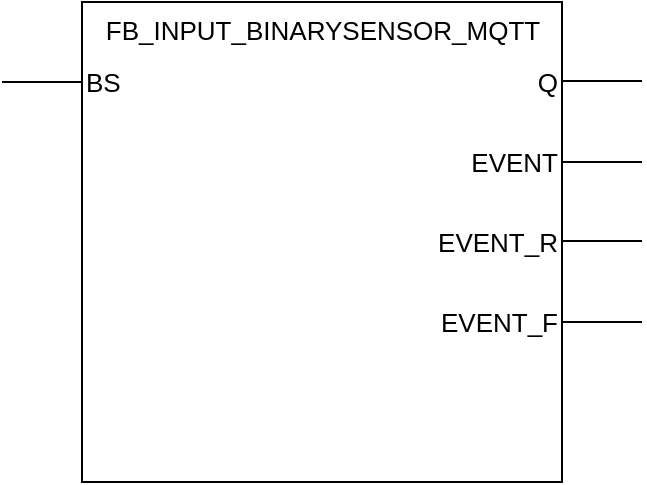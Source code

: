 <mxfile version="10.8.0" type="device"><diagram id="FV2jeNOKKN2BWKF91_h7" name="Page-1"><mxGraphModel dx="404" dy="222" grid="1" gridSize="10" guides="1" tooltips="1" connect="1" arrows="1" fold="1" page="1" pageScale="1" pageWidth="850" pageHeight="1100" math="0" shadow="0"><root><mxCell id="0"/><mxCell id="1" parent="0"/><mxCell id="mZ0GKIm6EXO_5jk5_k25-1" value="" style="whiteSpace=wrap;html=1;aspect=fixed;" parent="1" vertex="1"><mxGeometry x="160" y="200" width="240" height="240" as="geometry"/></mxCell><mxCell id="mZ0GKIm6EXO_5jk5_k25-2" value="&lt;div&gt;&lt;div&gt;&lt;span&gt;FB_INPUT_BINARYSENSOR_MQTT&lt;/span&gt;&lt;/div&gt;&lt;/div&gt;" style="text;html=1;align=center;fontSize=13;" parent="1" vertex="1"><mxGeometry x="175" y="200" width="210" height="30" as="geometry"/></mxCell><mxCell id="mZ0GKIm6EXO_5jk5_k25-3" value="" style="endArrow=none;html=1;fontSize=13;" parent="1" edge="1"><mxGeometry width="50" height="50" relative="1" as="geometry"><mxPoint x="120" y="240" as="sourcePoint"/><mxPoint x="160" y="240" as="targetPoint"/><Array as="points"><mxPoint x="120" y="240"/></Array></mxGeometry></mxCell><mxCell id="mZ0GKIm6EXO_5jk5_k25-4" value="BS" style="text;html=1;strokeColor=none;fillColor=none;align=left;verticalAlign=middle;whiteSpace=wrap;rounded=0;fontSize=13;" parent="1" vertex="1"><mxGeometry x="160" y="230" width="80" height="20" as="geometry"/></mxCell><mxCell id="mZ0GKIm6EXO_5jk5_k25-5" value="" style="endArrow=none;html=1;fontSize=13;" parent="1" edge="1"><mxGeometry width="50" height="50" relative="1" as="geometry"><mxPoint x="400" y="239.5" as="sourcePoint"/><mxPoint x="440" y="239.5" as="targetPoint"/><Array as="points"><mxPoint x="400" y="239.5"/></Array></mxGeometry></mxCell><mxCell id="mZ0GKIm6EXO_5jk5_k25-6" value="" style="endArrow=none;html=1;fontSize=13;" parent="1" edge="1"><mxGeometry width="50" height="50" relative="1" as="geometry"><mxPoint x="400" y="280" as="sourcePoint"/><mxPoint x="440" y="280" as="targetPoint"/><Array as="points"><mxPoint x="400" y="280"/></Array></mxGeometry></mxCell><mxCell id="mZ0GKIm6EXO_5jk5_k25-7" value="" style="endArrow=none;html=1;fontSize=13;" parent="1" edge="1"><mxGeometry width="50" height="50" relative="1" as="geometry"><mxPoint x="400" y="319.5" as="sourcePoint"/><mxPoint x="440" y="319.5" as="targetPoint"/><Array as="points"><mxPoint x="400" y="319.5"/></Array></mxGeometry></mxCell><mxCell id="mZ0GKIm6EXO_5jk5_k25-8" value="Q" style="text;html=1;strokeColor=none;fillColor=none;align=right;verticalAlign=middle;whiteSpace=wrap;rounded=0;fontSize=13;" parent="1" vertex="1"><mxGeometry x="320" y="230" width="80" height="20" as="geometry"/></mxCell><mxCell id="mZ0GKIm6EXO_5jk5_k25-9" value="EVENT" style="text;html=1;strokeColor=none;fillColor=none;align=right;verticalAlign=middle;whiteSpace=wrap;rounded=0;fontSize=13;" parent="1" vertex="1"><mxGeometry x="320" y="270" width="80" height="20" as="geometry"/></mxCell><mxCell id="mZ0GKIm6EXO_5jk5_k25-10" value="EVENT_R" style="text;html=1;strokeColor=none;fillColor=none;align=right;verticalAlign=middle;whiteSpace=wrap;rounded=0;fontSize=13;" parent="1" vertex="1"><mxGeometry x="320" y="310" width="80" height="20" as="geometry"/></mxCell><mxCell id="hj7GDGRVyGIYl6vjdQXz-2" value="" style="endArrow=none;html=1;fontSize=13;" edge="1" parent="1"><mxGeometry width="50" height="50" relative="1" as="geometry"><mxPoint x="400" y="360" as="sourcePoint"/><mxPoint x="440" y="360" as="targetPoint"/><Array as="points"><mxPoint x="400" y="360"/></Array></mxGeometry></mxCell><mxCell id="hj7GDGRVyGIYl6vjdQXz-3" value="EVENT_F" style="text;html=1;strokeColor=none;fillColor=none;align=right;verticalAlign=middle;whiteSpace=wrap;rounded=0;fontSize=13;" vertex="1" parent="1"><mxGeometry x="320" y="350" width="80" height="20" as="geometry"/></mxCell></root></mxGraphModel></diagram></mxfile>